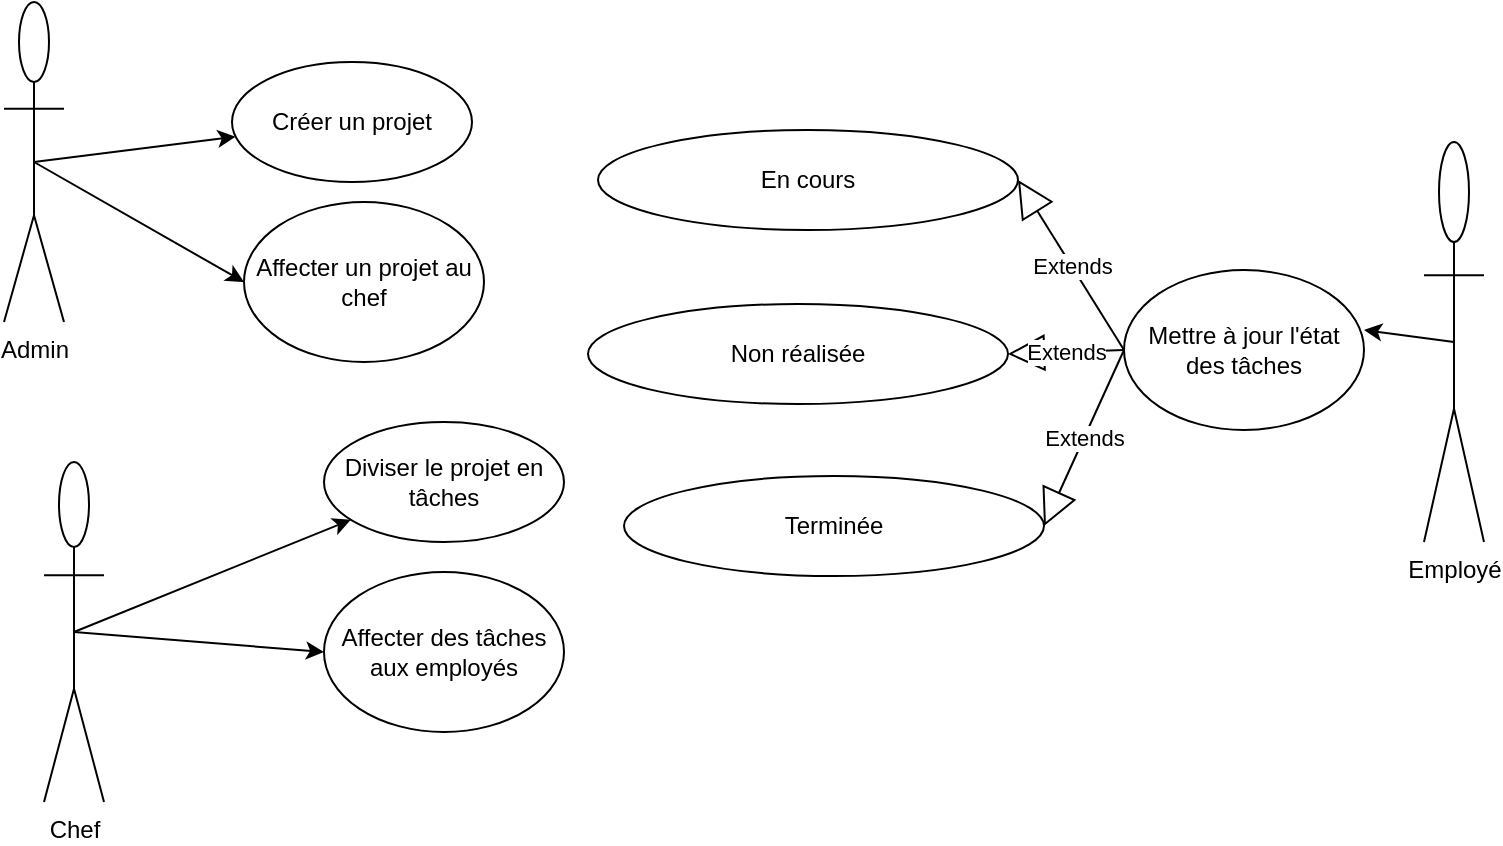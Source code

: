 <mxfile version="24.7.7">
  <diagram name="Page-1" id="DQoVpzKCRE2j1EoCem04">
    <mxGraphModel dx="1282" dy="567" grid="1" gridSize="10" guides="1" tooltips="1" connect="1" arrows="1" fold="1" page="1" pageScale="1" pageWidth="827" pageHeight="1169" math="0" shadow="0">
      <root>
        <mxCell id="0" />
        <mxCell id="1" parent="0" />
        <mxCell id="cSOPL2-6Om5nhGSBSMl0-1" value="Admin" style="shape=umlActor;verticalLabelPosition=bottom;verticalAlign=top;html=1;outlineConnect=0;" vertex="1" parent="1">
          <mxGeometry x="30" y="110" width="30" height="160" as="geometry" />
        </mxCell>
        <mxCell id="cSOPL2-6Om5nhGSBSMl0-2" value="" style="endArrow=classic;html=1;rounded=0;exitX=0.5;exitY=0.5;exitDx=0;exitDy=0;exitPerimeter=0;" edge="1" parent="1" source="cSOPL2-6Om5nhGSBSMl0-1" target="cSOPL2-6Om5nhGSBSMl0-3">
          <mxGeometry width="50" height="50" relative="1" as="geometry">
            <mxPoint x="160" y="320" as="sourcePoint" />
            <mxPoint x="240" y="390" as="targetPoint" />
          </mxGeometry>
        </mxCell>
        <mxCell id="cSOPL2-6Om5nhGSBSMl0-3" value="Créer un projet" style="ellipse;whiteSpace=wrap;html=1;" vertex="1" parent="1">
          <mxGeometry x="144" y="140" width="120" height="60" as="geometry" />
        </mxCell>
        <mxCell id="cSOPL2-6Om5nhGSBSMl0-4" value="Affecter un projet au chef" style="ellipse;whiteSpace=wrap;html=1;" vertex="1" parent="1">
          <mxGeometry x="150" y="210" width="120" height="80" as="geometry" />
        </mxCell>
        <mxCell id="cSOPL2-6Om5nhGSBSMl0-5" value="" style="endArrow=classic;html=1;rounded=0;entryX=0;entryY=0.5;entryDx=0;entryDy=0;exitX=0.5;exitY=0.5;exitDx=0;exitDy=0;exitPerimeter=0;" edge="1" parent="1" source="cSOPL2-6Om5nhGSBSMl0-1" target="cSOPL2-6Om5nhGSBSMl0-4">
          <mxGeometry width="50" height="50" relative="1" as="geometry">
            <mxPoint x="140" y="190" as="sourcePoint" />
            <mxPoint x="250" y="415" as="targetPoint" />
          </mxGeometry>
        </mxCell>
        <mxCell id="cSOPL2-6Om5nhGSBSMl0-6" value="Chef" style="shape=umlActor;verticalLabelPosition=bottom;verticalAlign=top;html=1;outlineConnect=0;" vertex="1" parent="1">
          <mxGeometry x="50" y="340" width="30" height="170" as="geometry" />
        </mxCell>
        <mxCell id="cSOPL2-6Om5nhGSBSMl0-7" value="" style="endArrow=classic;html=1;rounded=0;exitX=0.5;exitY=0.5;exitDx=0;exitDy=0;exitPerimeter=0;" edge="1" parent="1" target="cSOPL2-6Om5nhGSBSMl0-8" source="cSOPL2-6Om5nhGSBSMl0-6">
          <mxGeometry width="50" height="50" relative="1" as="geometry">
            <mxPoint x="145" y="380" as="sourcePoint" />
            <mxPoint x="250" y="560" as="targetPoint" />
          </mxGeometry>
        </mxCell>
        <mxCell id="cSOPL2-6Om5nhGSBSMl0-8" value="Diviser le projet en tâches" style="ellipse;whiteSpace=wrap;html=1;" vertex="1" parent="1">
          <mxGeometry x="190" y="320" width="120" height="60" as="geometry" />
        </mxCell>
        <mxCell id="cSOPL2-6Om5nhGSBSMl0-9" value="Affecter des tâches aux employés" style="ellipse;whiteSpace=wrap;html=1;" vertex="1" parent="1">
          <mxGeometry x="190" y="395" width="120" height="80" as="geometry" />
        </mxCell>
        <mxCell id="cSOPL2-6Om5nhGSBSMl0-10" value="" style="endArrow=classic;html=1;rounded=0;entryX=0;entryY=0.5;entryDx=0;entryDy=0;exitX=0.5;exitY=0.5;exitDx=0;exitDy=0;exitPerimeter=0;" edge="1" parent="1" target="cSOPL2-6Om5nhGSBSMl0-9" source="cSOPL2-6Om5nhGSBSMl0-6">
          <mxGeometry width="50" height="50" relative="1" as="geometry">
            <mxPoint x="140" y="390" as="sourcePoint" />
            <mxPoint x="260" y="585" as="targetPoint" />
          </mxGeometry>
        </mxCell>
        <mxCell id="cSOPL2-6Om5nhGSBSMl0-17" value="Employé" style="shape=umlActor;verticalLabelPosition=bottom;verticalAlign=top;html=1;outlineConnect=0;" vertex="1" parent="1">
          <mxGeometry x="740" y="180" width="30" height="200" as="geometry" />
        </mxCell>
        <mxCell id="cSOPL2-6Om5nhGSBSMl0-19" value="" style="endArrow=classic;html=1;rounded=0;exitX=0.5;exitY=0.5;exitDx=0;exitDy=0;exitPerimeter=0;entryX=1;entryY=0.375;entryDx=0;entryDy=0;entryPerimeter=0;" edge="1" parent="1" source="cSOPL2-6Om5nhGSBSMl0-17" target="cSOPL2-6Om5nhGSBSMl0-20">
          <mxGeometry width="50" height="50" relative="1" as="geometry">
            <mxPoint x="390" y="320" as="sourcePoint" />
            <mxPoint x="570" y="250" as="targetPoint" />
          </mxGeometry>
        </mxCell>
        <mxCell id="cSOPL2-6Om5nhGSBSMl0-20" value="Mettre à jour l&#39;état des tâches" style="ellipse;whiteSpace=wrap;html=1;" vertex="1" parent="1">
          <mxGeometry x="590" y="244" width="120" height="80" as="geometry" />
        </mxCell>
        <mxCell id="cSOPL2-6Om5nhGSBSMl0-33" value="Extends" style="endArrow=block;endSize=16;endFill=0;html=1;rounded=0;entryX=1;entryY=0.5;entryDx=0;entryDy=0;exitX=0;exitY=0.5;exitDx=0;exitDy=0;" edge="1" parent="1" source="cSOPL2-6Om5nhGSBSMl0-20" target="cSOPL2-6Om5nhGSBSMl0-34">
          <mxGeometry width="160" relative="1" as="geometry">
            <mxPoint x="570" y="300" as="sourcePoint" />
            <mxPoint x="570" y="460" as="targetPoint" />
          </mxGeometry>
        </mxCell>
        <mxCell id="cSOPL2-6Om5nhGSBSMl0-34" value="Terminée" style="ellipse;whiteSpace=wrap;html=1;" vertex="1" parent="1">
          <mxGeometry x="340" y="347" width="210" height="50" as="geometry" />
        </mxCell>
        <mxCell id="cSOPL2-6Om5nhGSBSMl0-35" value="Non réalisée" style="ellipse;whiteSpace=wrap;html=1;" vertex="1" parent="1">
          <mxGeometry x="322" y="261" width="210" height="50" as="geometry" />
        </mxCell>
        <mxCell id="cSOPL2-6Om5nhGSBSMl0-36" value="En cours" style="ellipse;whiteSpace=wrap;html=1;" vertex="1" parent="1">
          <mxGeometry x="327" y="174" width="210" height="50" as="geometry" />
        </mxCell>
        <mxCell id="cSOPL2-6Om5nhGSBSMl0-37" value="Extends" style="endArrow=block;endSize=16;endFill=0;html=1;rounded=0;exitX=0;exitY=0.5;exitDx=0;exitDy=0;entryX=1;entryY=0.5;entryDx=0;entryDy=0;" edge="1" parent="1" source="cSOPL2-6Om5nhGSBSMl0-20" target="cSOPL2-6Om5nhGSBSMl0-36">
          <mxGeometry width="160" relative="1" as="geometry">
            <mxPoint x="560" y="120" as="sourcePoint" />
            <mxPoint x="550" y="300" as="targetPoint" />
          </mxGeometry>
        </mxCell>
        <mxCell id="cSOPL2-6Om5nhGSBSMl0-38" value="Extends" style="endArrow=block;endSize=16;endFill=0;html=1;rounded=0;exitX=0;exitY=0.5;exitDx=0;exitDy=0;entryX=1;entryY=0.5;entryDx=0;entryDy=0;" edge="1" parent="1" source="cSOPL2-6Om5nhGSBSMl0-20" target="cSOPL2-6Om5nhGSBSMl0-35">
          <mxGeometry width="160" relative="1" as="geometry">
            <mxPoint x="410" y="324.5" as="sourcePoint" />
            <mxPoint x="570" y="324.5" as="targetPoint" />
          </mxGeometry>
        </mxCell>
      </root>
    </mxGraphModel>
  </diagram>
</mxfile>

